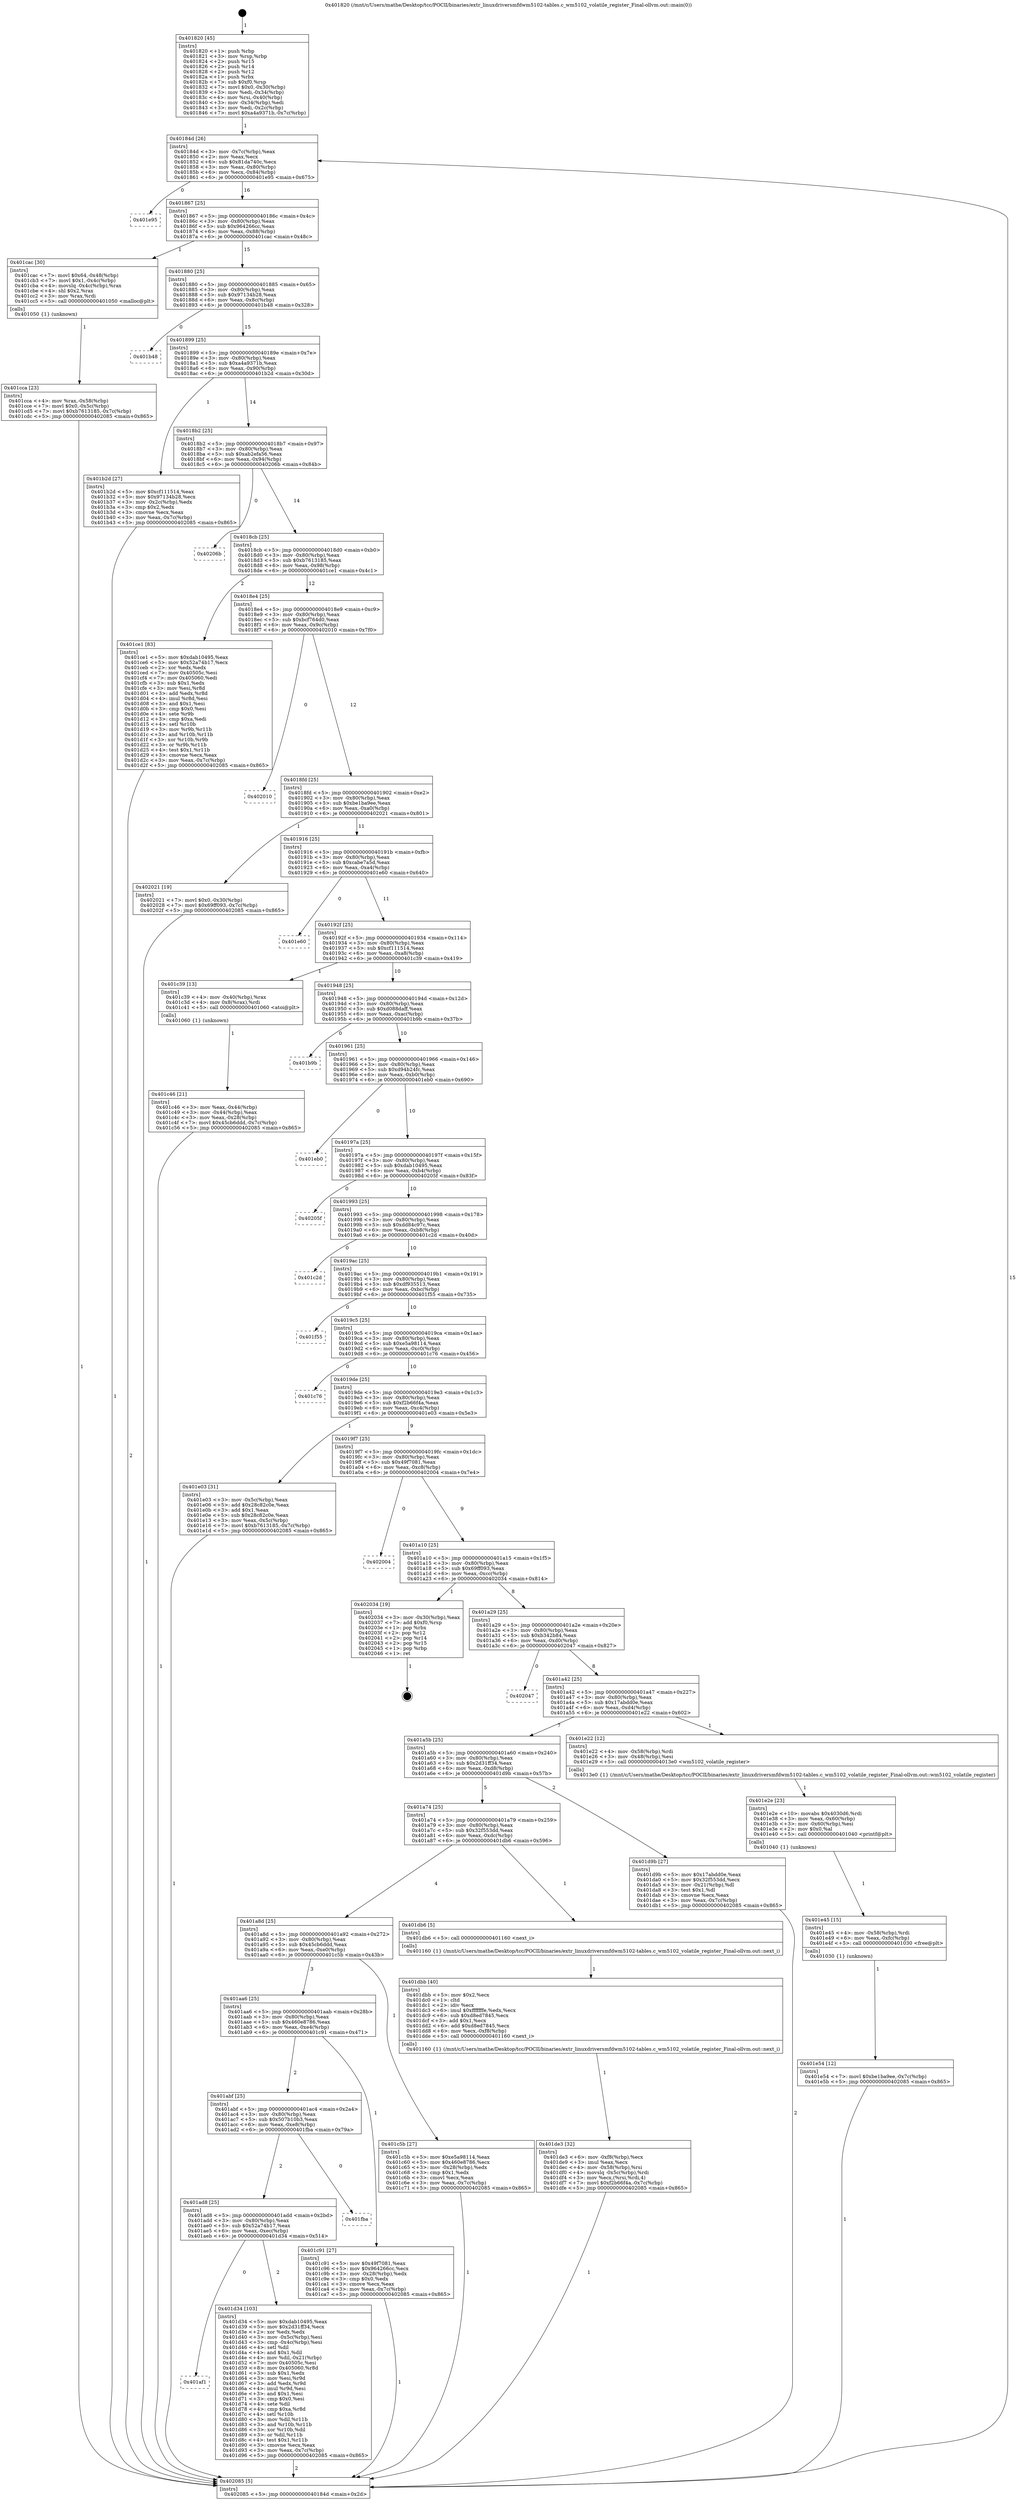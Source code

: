 digraph "0x401820" {
  label = "0x401820 (/mnt/c/Users/mathe/Desktop/tcc/POCII/binaries/extr_linuxdriversmfdwm5102-tables.c_wm5102_volatile_register_Final-ollvm.out::main(0))"
  labelloc = "t"
  node[shape=record]

  Entry [label="",width=0.3,height=0.3,shape=circle,fillcolor=black,style=filled]
  "0x40184d" [label="{
     0x40184d [26]\l
     | [instrs]\l
     &nbsp;&nbsp;0x40184d \<+3\>: mov -0x7c(%rbp),%eax\l
     &nbsp;&nbsp;0x401850 \<+2\>: mov %eax,%ecx\l
     &nbsp;&nbsp;0x401852 \<+6\>: sub $0x81da740c,%ecx\l
     &nbsp;&nbsp;0x401858 \<+3\>: mov %eax,-0x80(%rbp)\l
     &nbsp;&nbsp;0x40185b \<+6\>: mov %ecx,-0x84(%rbp)\l
     &nbsp;&nbsp;0x401861 \<+6\>: je 0000000000401e95 \<main+0x675\>\l
  }"]
  "0x401e95" [label="{
     0x401e95\l
  }", style=dashed]
  "0x401867" [label="{
     0x401867 [25]\l
     | [instrs]\l
     &nbsp;&nbsp;0x401867 \<+5\>: jmp 000000000040186c \<main+0x4c\>\l
     &nbsp;&nbsp;0x40186c \<+3\>: mov -0x80(%rbp),%eax\l
     &nbsp;&nbsp;0x40186f \<+5\>: sub $0x964266cc,%eax\l
     &nbsp;&nbsp;0x401874 \<+6\>: mov %eax,-0x88(%rbp)\l
     &nbsp;&nbsp;0x40187a \<+6\>: je 0000000000401cac \<main+0x48c\>\l
  }"]
  Exit [label="",width=0.3,height=0.3,shape=circle,fillcolor=black,style=filled,peripheries=2]
  "0x401cac" [label="{
     0x401cac [30]\l
     | [instrs]\l
     &nbsp;&nbsp;0x401cac \<+7\>: movl $0x64,-0x48(%rbp)\l
     &nbsp;&nbsp;0x401cb3 \<+7\>: movl $0x1,-0x4c(%rbp)\l
     &nbsp;&nbsp;0x401cba \<+4\>: movslq -0x4c(%rbp),%rax\l
     &nbsp;&nbsp;0x401cbe \<+4\>: shl $0x2,%rax\l
     &nbsp;&nbsp;0x401cc2 \<+3\>: mov %rax,%rdi\l
     &nbsp;&nbsp;0x401cc5 \<+5\>: call 0000000000401050 \<malloc@plt\>\l
     | [calls]\l
     &nbsp;&nbsp;0x401050 \{1\} (unknown)\l
  }"]
  "0x401880" [label="{
     0x401880 [25]\l
     | [instrs]\l
     &nbsp;&nbsp;0x401880 \<+5\>: jmp 0000000000401885 \<main+0x65\>\l
     &nbsp;&nbsp;0x401885 \<+3\>: mov -0x80(%rbp),%eax\l
     &nbsp;&nbsp;0x401888 \<+5\>: sub $0x97134b28,%eax\l
     &nbsp;&nbsp;0x40188d \<+6\>: mov %eax,-0x8c(%rbp)\l
     &nbsp;&nbsp;0x401893 \<+6\>: je 0000000000401b48 \<main+0x328\>\l
  }"]
  "0x401e54" [label="{
     0x401e54 [12]\l
     | [instrs]\l
     &nbsp;&nbsp;0x401e54 \<+7\>: movl $0xbe1ba9ee,-0x7c(%rbp)\l
     &nbsp;&nbsp;0x401e5b \<+5\>: jmp 0000000000402085 \<main+0x865\>\l
  }"]
  "0x401b48" [label="{
     0x401b48\l
  }", style=dashed]
  "0x401899" [label="{
     0x401899 [25]\l
     | [instrs]\l
     &nbsp;&nbsp;0x401899 \<+5\>: jmp 000000000040189e \<main+0x7e\>\l
     &nbsp;&nbsp;0x40189e \<+3\>: mov -0x80(%rbp),%eax\l
     &nbsp;&nbsp;0x4018a1 \<+5\>: sub $0xa4a9371b,%eax\l
     &nbsp;&nbsp;0x4018a6 \<+6\>: mov %eax,-0x90(%rbp)\l
     &nbsp;&nbsp;0x4018ac \<+6\>: je 0000000000401b2d \<main+0x30d\>\l
  }"]
  "0x401e45" [label="{
     0x401e45 [15]\l
     | [instrs]\l
     &nbsp;&nbsp;0x401e45 \<+4\>: mov -0x58(%rbp),%rdi\l
     &nbsp;&nbsp;0x401e49 \<+6\>: mov %eax,-0xfc(%rbp)\l
     &nbsp;&nbsp;0x401e4f \<+5\>: call 0000000000401030 \<free@plt\>\l
     | [calls]\l
     &nbsp;&nbsp;0x401030 \{1\} (unknown)\l
  }"]
  "0x401b2d" [label="{
     0x401b2d [27]\l
     | [instrs]\l
     &nbsp;&nbsp;0x401b2d \<+5\>: mov $0xcf111514,%eax\l
     &nbsp;&nbsp;0x401b32 \<+5\>: mov $0x97134b28,%ecx\l
     &nbsp;&nbsp;0x401b37 \<+3\>: mov -0x2c(%rbp),%edx\l
     &nbsp;&nbsp;0x401b3a \<+3\>: cmp $0x2,%edx\l
     &nbsp;&nbsp;0x401b3d \<+3\>: cmovne %ecx,%eax\l
     &nbsp;&nbsp;0x401b40 \<+3\>: mov %eax,-0x7c(%rbp)\l
     &nbsp;&nbsp;0x401b43 \<+5\>: jmp 0000000000402085 \<main+0x865\>\l
  }"]
  "0x4018b2" [label="{
     0x4018b2 [25]\l
     | [instrs]\l
     &nbsp;&nbsp;0x4018b2 \<+5\>: jmp 00000000004018b7 \<main+0x97\>\l
     &nbsp;&nbsp;0x4018b7 \<+3\>: mov -0x80(%rbp),%eax\l
     &nbsp;&nbsp;0x4018ba \<+5\>: sub $0xab2efa56,%eax\l
     &nbsp;&nbsp;0x4018bf \<+6\>: mov %eax,-0x94(%rbp)\l
     &nbsp;&nbsp;0x4018c5 \<+6\>: je 000000000040206b \<main+0x84b\>\l
  }"]
  "0x402085" [label="{
     0x402085 [5]\l
     | [instrs]\l
     &nbsp;&nbsp;0x402085 \<+5\>: jmp 000000000040184d \<main+0x2d\>\l
  }"]
  "0x401820" [label="{
     0x401820 [45]\l
     | [instrs]\l
     &nbsp;&nbsp;0x401820 \<+1\>: push %rbp\l
     &nbsp;&nbsp;0x401821 \<+3\>: mov %rsp,%rbp\l
     &nbsp;&nbsp;0x401824 \<+2\>: push %r15\l
     &nbsp;&nbsp;0x401826 \<+2\>: push %r14\l
     &nbsp;&nbsp;0x401828 \<+2\>: push %r12\l
     &nbsp;&nbsp;0x40182a \<+1\>: push %rbx\l
     &nbsp;&nbsp;0x40182b \<+7\>: sub $0xf0,%rsp\l
     &nbsp;&nbsp;0x401832 \<+7\>: movl $0x0,-0x30(%rbp)\l
     &nbsp;&nbsp;0x401839 \<+3\>: mov %edi,-0x34(%rbp)\l
     &nbsp;&nbsp;0x40183c \<+4\>: mov %rsi,-0x40(%rbp)\l
     &nbsp;&nbsp;0x401840 \<+3\>: mov -0x34(%rbp),%edi\l
     &nbsp;&nbsp;0x401843 \<+3\>: mov %edi,-0x2c(%rbp)\l
     &nbsp;&nbsp;0x401846 \<+7\>: movl $0xa4a9371b,-0x7c(%rbp)\l
  }"]
  "0x401e2e" [label="{
     0x401e2e [23]\l
     | [instrs]\l
     &nbsp;&nbsp;0x401e2e \<+10\>: movabs $0x4030d6,%rdi\l
     &nbsp;&nbsp;0x401e38 \<+3\>: mov %eax,-0x60(%rbp)\l
     &nbsp;&nbsp;0x401e3b \<+3\>: mov -0x60(%rbp),%esi\l
     &nbsp;&nbsp;0x401e3e \<+2\>: mov $0x0,%al\l
     &nbsp;&nbsp;0x401e40 \<+5\>: call 0000000000401040 \<printf@plt\>\l
     | [calls]\l
     &nbsp;&nbsp;0x401040 \{1\} (unknown)\l
  }"]
  "0x40206b" [label="{
     0x40206b\l
  }", style=dashed]
  "0x4018cb" [label="{
     0x4018cb [25]\l
     | [instrs]\l
     &nbsp;&nbsp;0x4018cb \<+5\>: jmp 00000000004018d0 \<main+0xb0\>\l
     &nbsp;&nbsp;0x4018d0 \<+3\>: mov -0x80(%rbp),%eax\l
     &nbsp;&nbsp;0x4018d3 \<+5\>: sub $0xb7613185,%eax\l
     &nbsp;&nbsp;0x4018d8 \<+6\>: mov %eax,-0x98(%rbp)\l
     &nbsp;&nbsp;0x4018de \<+6\>: je 0000000000401ce1 \<main+0x4c1\>\l
  }"]
  "0x401de3" [label="{
     0x401de3 [32]\l
     | [instrs]\l
     &nbsp;&nbsp;0x401de3 \<+6\>: mov -0xf8(%rbp),%ecx\l
     &nbsp;&nbsp;0x401de9 \<+3\>: imul %eax,%ecx\l
     &nbsp;&nbsp;0x401dec \<+4\>: mov -0x58(%rbp),%rsi\l
     &nbsp;&nbsp;0x401df0 \<+4\>: movslq -0x5c(%rbp),%rdi\l
     &nbsp;&nbsp;0x401df4 \<+3\>: mov %ecx,(%rsi,%rdi,4)\l
     &nbsp;&nbsp;0x401df7 \<+7\>: movl $0xf2b66f4a,-0x7c(%rbp)\l
     &nbsp;&nbsp;0x401dfe \<+5\>: jmp 0000000000402085 \<main+0x865\>\l
  }"]
  "0x401ce1" [label="{
     0x401ce1 [83]\l
     | [instrs]\l
     &nbsp;&nbsp;0x401ce1 \<+5\>: mov $0xdab10495,%eax\l
     &nbsp;&nbsp;0x401ce6 \<+5\>: mov $0x52a74b17,%ecx\l
     &nbsp;&nbsp;0x401ceb \<+2\>: xor %edx,%edx\l
     &nbsp;&nbsp;0x401ced \<+7\>: mov 0x40505c,%esi\l
     &nbsp;&nbsp;0x401cf4 \<+7\>: mov 0x405060,%edi\l
     &nbsp;&nbsp;0x401cfb \<+3\>: sub $0x1,%edx\l
     &nbsp;&nbsp;0x401cfe \<+3\>: mov %esi,%r8d\l
     &nbsp;&nbsp;0x401d01 \<+3\>: add %edx,%r8d\l
     &nbsp;&nbsp;0x401d04 \<+4\>: imul %r8d,%esi\l
     &nbsp;&nbsp;0x401d08 \<+3\>: and $0x1,%esi\l
     &nbsp;&nbsp;0x401d0b \<+3\>: cmp $0x0,%esi\l
     &nbsp;&nbsp;0x401d0e \<+4\>: sete %r9b\l
     &nbsp;&nbsp;0x401d12 \<+3\>: cmp $0xa,%edi\l
     &nbsp;&nbsp;0x401d15 \<+4\>: setl %r10b\l
     &nbsp;&nbsp;0x401d19 \<+3\>: mov %r9b,%r11b\l
     &nbsp;&nbsp;0x401d1c \<+3\>: and %r10b,%r11b\l
     &nbsp;&nbsp;0x401d1f \<+3\>: xor %r10b,%r9b\l
     &nbsp;&nbsp;0x401d22 \<+3\>: or %r9b,%r11b\l
     &nbsp;&nbsp;0x401d25 \<+4\>: test $0x1,%r11b\l
     &nbsp;&nbsp;0x401d29 \<+3\>: cmovne %ecx,%eax\l
     &nbsp;&nbsp;0x401d2c \<+3\>: mov %eax,-0x7c(%rbp)\l
     &nbsp;&nbsp;0x401d2f \<+5\>: jmp 0000000000402085 \<main+0x865\>\l
  }"]
  "0x4018e4" [label="{
     0x4018e4 [25]\l
     | [instrs]\l
     &nbsp;&nbsp;0x4018e4 \<+5\>: jmp 00000000004018e9 \<main+0xc9\>\l
     &nbsp;&nbsp;0x4018e9 \<+3\>: mov -0x80(%rbp),%eax\l
     &nbsp;&nbsp;0x4018ec \<+5\>: sub $0xbcf764d0,%eax\l
     &nbsp;&nbsp;0x4018f1 \<+6\>: mov %eax,-0x9c(%rbp)\l
     &nbsp;&nbsp;0x4018f7 \<+6\>: je 0000000000402010 \<main+0x7f0\>\l
  }"]
  "0x401dbb" [label="{
     0x401dbb [40]\l
     | [instrs]\l
     &nbsp;&nbsp;0x401dbb \<+5\>: mov $0x2,%ecx\l
     &nbsp;&nbsp;0x401dc0 \<+1\>: cltd\l
     &nbsp;&nbsp;0x401dc1 \<+2\>: idiv %ecx\l
     &nbsp;&nbsp;0x401dc3 \<+6\>: imul $0xfffffffe,%edx,%ecx\l
     &nbsp;&nbsp;0x401dc9 \<+6\>: sub $0xd8ed7845,%ecx\l
     &nbsp;&nbsp;0x401dcf \<+3\>: add $0x1,%ecx\l
     &nbsp;&nbsp;0x401dd2 \<+6\>: add $0xd8ed7845,%ecx\l
     &nbsp;&nbsp;0x401dd8 \<+6\>: mov %ecx,-0xf8(%rbp)\l
     &nbsp;&nbsp;0x401dde \<+5\>: call 0000000000401160 \<next_i\>\l
     | [calls]\l
     &nbsp;&nbsp;0x401160 \{1\} (/mnt/c/Users/mathe/Desktop/tcc/POCII/binaries/extr_linuxdriversmfdwm5102-tables.c_wm5102_volatile_register_Final-ollvm.out::next_i)\l
  }"]
  "0x402010" [label="{
     0x402010\l
  }", style=dashed]
  "0x4018fd" [label="{
     0x4018fd [25]\l
     | [instrs]\l
     &nbsp;&nbsp;0x4018fd \<+5\>: jmp 0000000000401902 \<main+0xe2\>\l
     &nbsp;&nbsp;0x401902 \<+3\>: mov -0x80(%rbp),%eax\l
     &nbsp;&nbsp;0x401905 \<+5\>: sub $0xbe1ba9ee,%eax\l
     &nbsp;&nbsp;0x40190a \<+6\>: mov %eax,-0xa0(%rbp)\l
     &nbsp;&nbsp;0x401910 \<+6\>: je 0000000000402021 \<main+0x801\>\l
  }"]
  "0x401af1" [label="{
     0x401af1\l
  }", style=dashed]
  "0x402021" [label="{
     0x402021 [19]\l
     | [instrs]\l
     &nbsp;&nbsp;0x402021 \<+7\>: movl $0x0,-0x30(%rbp)\l
     &nbsp;&nbsp;0x402028 \<+7\>: movl $0x69ff093,-0x7c(%rbp)\l
     &nbsp;&nbsp;0x40202f \<+5\>: jmp 0000000000402085 \<main+0x865\>\l
  }"]
  "0x401916" [label="{
     0x401916 [25]\l
     | [instrs]\l
     &nbsp;&nbsp;0x401916 \<+5\>: jmp 000000000040191b \<main+0xfb\>\l
     &nbsp;&nbsp;0x40191b \<+3\>: mov -0x80(%rbp),%eax\l
     &nbsp;&nbsp;0x40191e \<+5\>: sub $0xcabe7a5d,%eax\l
     &nbsp;&nbsp;0x401923 \<+6\>: mov %eax,-0xa4(%rbp)\l
     &nbsp;&nbsp;0x401929 \<+6\>: je 0000000000401e60 \<main+0x640\>\l
  }"]
  "0x401d34" [label="{
     0x401d34 [103]\l
     | [instrs]\l
     &nbsp;&nbsp;0x401d34 \<+5\>: mov $0xdab10495,%eax\l
     &nbsp;&nbsp;0x401d39 \<+5\>: mov $0x2d31ff34,%ecx\l
     &nbsp;&nbsp;0x401d3e \<+2\>: xor %edx,%edx\l
     &nbsp;&nbsp;0x401d40 \<+3\>: mov -0x5c(%rbp),%esi\l
     &nbsp;&nbsp;0x401d43 \<+3\>: cmp -0x4c(%rbp),%esi\l
     &nbsp;&nbsp;0x401d46 \<+4\>: setl %dil\l
     &nbsp;&nbsp;0x401d4a \<+4\>: and $0x1,%dil\l
     &nbsp;&nbsp;0x401d4e \<+4\>: mov %dil,-0x21(%rbp)\l
     &nbsp;&nbsp;0x401d52 \<+7\>: mov 0x40505c,%esi\l
     &nbsp;&nbsp;0x401d59 \<+8\>: mov 0x405060,%r8d\l
     &nbsp;&nbsp;0x401d61 \<+3\>: sub $0x1,%edx\l
     &nbsp;&nbsp;0x401d64 \<+3\>: mov %esi,%r9d\l
     &nbsp;&nbsp;0x401d67 \<+3\>: add %edx,%r9d\l
     &nbsp;&nbsp;0x401d6a \<+4\>: imul %r9d,%esi\l
     &nbsp;&nbsp;0x401d6e \<+3\>: and $0x1,%esi\l
     &nbsp;&nbsp;0x401d71 \<+3\>: cmp $0x0,%esi\l
     &nbsp;&nbsp;0x401d74 \<+4\>: sete %dil\l
     &nbsp;&nbsp;0x401d78 \<+4\>: cmp $0xa,%r8d\l
     &nbsp;&nbsp;0x401d7c \<+4\>: setl %r10b\l
     &nbsp;&nbsp;0x401d80 \<+3\>: mov %dil,%r11b\l
     &nbsp;&nbsp;0x401d83 \<+3\>: and %r10b,%r11b\l
     &nbsp;&nbsp;0x401d86 \<+3\>: xor %r10b,%dil\l
     &nbsp;&nbsp;0x401d89 \<+3\>: or %dil,%r11b\l
     &nbsp;&nbsp;0x401d8c \<+4\>: test $0x1,%r11b\l
     &nbsp;&nbsp;0x401d90 \<+3\>: cmovne %ecx,%eax\l
     &nbsp;&nbsp;0x401d93 \<+3\>: mov %eax,-0x7c(%rbp)\l
     &nbsp;&nbsp;0x401d96 \<+5\>: jmp 0000000000402085 \<main+0x865\>\l
  }"]
  "0x401e60" [label="{
     0x401e60\l
  }", style=dashed]
  "0x40192f" [label="{
     0x40192f [25]\l
     | [instrs]\l
     &nbsp;&nbsp;0x40192f \<+5\>: jmp 0000000000401934 \<main+0x114\>\l
     &nbsp;&nbsp;0x401934 \<+3\>: mov -0x80(%rbp),%eax\l
     &nbsp;&nbsp;0x401937 \<+5\>: sub $0xcf111514,%eax\l
     &nbsp;&nbsp;0x40193c \<+6\>: mov %eax,-0xa8(%rbp)\l
     &nbsp;&nbsp;0x401942 \<+6\>: je 0000000000401c39 \<main+0x419\>\l
  }"]
  "0x401ad8" [label="{
     0x401ad8 [25]\l
     | [instrs]\l
     &nbsp;&nbsp;0x401ad8 \<+5\>: jmp 0000000000401add \<main+0x2bd\>\l
     &nbsp;&nbsp;0x401add \<+3\>: mov -0x80(%rbp),%eax\l
     &nbsp;&nbsp;0x401ae0 \<+5\>: sub $0x52a74b17,%eax\l
     &nbsp;&nbsp;0x401ae5 \<+6\>: mov %eax,-0xec(%rbp)\l
     &nbsp;&nbsp;0x401aeb \<+6\>: je 0000000000401d34 \<main+0x514\>\l
  }"]
  "0x401c39" [label="{
     0x401c39 [13]\l
     | [instrs]\l
     &nbsp;&nbsp;0x401c39 \<+4\>: mov -0x40(%rbp),%rax\l
     &nbsp;&nbsp;0x401c3d \<+4\>: mov 0x8(%rax),%rdi\l
     &nbsp;&nbsp;0x401c41 \<+5\>: call 0000000000401060 \<atoi@plt\>\l
     | [calls]\l
     &nbsp;&nbsp;0x401060 \{1\} (unknown)\l
  }"]
  "0x401948" [label="{
     0x401948 [25]\l
     | [instrs]\l
     &nbsp;&nbsp;0x401948 \<+5\>: jmp 000000000040194d \<main+0x12d\>\l
     &nbsp;&nbsp;0x40194d \<+3\>: mov -0x80(%rbp),%eax\l
     &nbsp;&nbsp;0x401950 \<+5\>: sub $0xd088daff,%eax\l
     &nbsp;&nbsp;0x401955 \<+6\>: mov %eax,-0xac(%rbp)\l
     &nbsp;&nbsp;0x40195b \<+6\>: je 0000000000401b9b \<main+0x37b\>\l
  }"]
  "0x401c46" [label="{
     0x401c46 [21]\l
     | [instrs]\l
     &nbsp;&nbsp;0x401c46 \<+3\>: mov %eax,-0x44(%rbp)\l
     &nbsp;&nbsp;0x401c49 \<+3\>: mov -0x44(%rbp),%eax\l
     &nbsp;&nbsp;0x401c4c \<+3\>: mov %eax,-0x28(%rbp)\l
     &nbsp;&nbsp;0x401c4f \<+7\>: movl $0x45cb6ddd,-0x7c(%rbp)\l
     &nbsp;&nbsp;0x401c56 \<+5\>: jmp 0000000000402085 \<main+0x865\>\l
  }"]
  "0x401fba" [label="{
     0x401fba\l
  }", style=dashed]
  "0x401b9b" [label="{
     0x401b9b\l
  }", style=dashed]
  "0x401961" [label="{
     0x401961 [25]\l
     | [instrs]\l
     &nbsp;&nbsp;0x401961 \<+5\>: jmp 0000000000401966 \<main+0x146\>\l
     &nbsp;&nbsp;0x401966 \<+3\>: mov -0x80(%rbp),%eax\l
     &nbsp;&nbsp;0x401969 \<+5\>: sub $0xd94b24fc,%eax\l
     &nbsp;&nbsp;0x40196e \<+6\>: mov %eax,-0xb0(%rbp)\l
     &nbsp;&nbsp;0x401974 \<+6\>: je 0000000000401eb0 \<main+0x690\>\l
  }"]
  "0x401cca" [label="{
     0x401cca [23]\l
     | [instrs]\l
     &nbsp;&nbsp;0x401cca \<+4\>: mov %rax,-0x58(%rbp)\l
     &nbsp;&nbsp;0x401cce \<+7\>: movl $0x0,-0x5c(%rbp)\l
     &nbsp;&nbsp;0x401cd5 \<+7\>: movl $0xb7613185,-0x7c(%rbp)\l
     &nbsp;&nbsp;0x401cdc \<+5\>: jmp 0000000000402085 \<main+0x865\>\l
  }"]
  "0x401eb0" [label="{
     0x401eb0\l
  }", style=dashed]
  "0x40197a" [label="{
     0x40197a [25]\l
     | [instrs]\l
     &nbsp;&nbsp;0x40197a \<+5\>: jmp 000000000040197f \<main+0x15f\>\l
     &nbsp;&nbsp;0x40197f \<+3\>: mov -0x80(%rbp),%eax\l
     &nbsp;&nbsp;0x401982 \<+5\>: sub $0xdab10495,%eax\l
     &nbsp;&nbsp;0x401987 \<+6\>: mov %eax,-0xb4(%rbp)\l
     &nbsp;&nbsp;0x40198d \<+6\>: je 000000000040205f \<main+0x83f\>\l
  }"]
  "0x401abf" [label="{
     0x401abf [25]\l
     | [instrs]\l
     &nbsp;&nbsp;0x401abf \<+5\>: jmp 0000000000401ac4 \<main+0x2a4\>\l
     &nbsp;&nbsp;0x401ac4 \<+3\>: mov -0x80(%rbp),%eax\l
     &nbsp;&nbsp;0x401ac7 \<+5\>: sub $0x507b10b3,%eax\l
     &nbsp;&nbsp;0x401acc \<+6\>: mov %eax,-0xe8(%rbp)\l
     &nbsp;&nbsp;0x401ad2 \<+6\>: je 0000000000401fba \<main+0x79a\>\l
  }"]
  "0x40205f" [label="{
     0x40205f\l
  }", style=dashed]
  "0x401993" [label="{
     0x401993 [25]\l
     | [instrs]\l
     &nbsp;&nbsp;0x401993 \<+5\>: jmp 0000000000401998 \<main+0x178\>\l
     &nbsp;&nbsp;0x401998 \<+3\>: mov -0x80(%rbp),%eax\l
     &nbsp;&nbsp;0x40199b \<+5\>: sub $0xdd84c97c,%eax\l
     &nbsp;&nbsp;0x4019a0 \<+6\>: mov %eax,-0xb8(%rbp)\l
     &nbsp;&nbsp;0x4019a6 \<+6\>: je 0000000000401c2d \<main+0x40d\>\l
  }"]
  "0x401c91" [label="{
     0x401c91 [27]\l
     | [instrs]\l
     &nbsp;&nbsp;0x401c91 \<+5\>: mov $0x49f7081,%eax\l
     &nbsp;&nbsp;0x401c96 \<+5\>: mov $0x964266cc,%ecx\l
     &nbsp;&nbsp;0x401c9b \<+3\>: mov -0x28(%rbp),%edx\l
     &nbsp;&nbsp;0x401c9e \<+3\>: cmp $0x0,%edx\l
     &nbsp;&nbsp;0x401ca1 \<+3\>: cmove %ecx,%eax\l
     &nbsp;&nbsp;0x401ca4 \<+3\>: mov %eax,-0x7c(%rbp)\l
     &nbsp;&nbsp;0x401ca7 \<+5\>: jmp 0000000000402085 \<main+0x865\>\l
  }"]
  "0x401c2d" [label="{
     0x401c2d\l
  }", style=dashed]
  "0x4019ac" [label="{
     0x4019ac [25]\l
     | [instrs]\l
     &nbsp;&nbsp;0x4019ac \<+5\>: jmp 00000000004019b1 \<main+0x191\>\l
     &nbsp;&nbsp;0x4019b1 \<+3\>: mov -0x80(%rbp),%eax\l
     &nbsp;&nbsp;0x4019b4 \<+5\>: sub $0xdf935513,%eax\l
     &nbsp;&nbsp;0x4019b9 \<+6\>: mov %eax,-0xbc(%rbp)\l
     &nbsp;&nbsp;0x4019bf \<+6\>: je 0000000000401f55 \<main+0x735\>\l
  }"]
  "0x401aa6" [label="{
     0x401aa6 [25]\l
     | [instrs]\l
     &nbsp;&nbsp;0x401aa6 \<+5\>: jmp 0000000000401aab \<main+0x28b\>\l
     &nbsp;&nbsp;0x401aab \<+3\>: mov -0x80(%rbp),%eax\l
     &nbsp;&nbsp;0x401aae \<+5\>: sub $0x460e8786,%eax\l
     &nbsp;&nbsp;0x401ab3 \<+6\>: mov %eax,-0xe4(%rbp)\l
     &nbsp;&nbsp;0x401ab9 \<+6\>: je 0000000000401c91 \<main+0x471\>\l
  }"]
  "0x401f55" [label="{
     0x401f55\l
  }", style=dashed]
  "0x4019c5" [label="{
     0x4019c5 [25]\l
     | [instrs]\l
     &nbsp;&nbsp;0x4019c5 \<+5\>: jmp 00000000004019ca \<main+0x1aa\>\l
     &nbsp;&nbsp;0x4019ca \<+3\>: mov -0x80(%rbp),%eax\l
     &nbsp;&nbsp;0x4019cd \<+5\>: sub $0xe5a98114,%eax\l
     &nbsp;&nbsp;0x4019d2 \<+6\>: mov %eax,-0xc0(%rbp)\l
     &nbsp;&nbsp;0x4019d8 \<+6\>: je 0000000000401c76 \<main+0x456\>\l
  }"]
  "0x401c5b" [label="{
     0x401c5b [27]\l
     | [instrs]\l
     &nbsp;&nbsp;0x401c5b \<+5\>: mov $0xe5a98114,%eax\l
     &nbsp;&nbsp;0x401c60 \<+5\>: mov $0x460e8786,%ecx\l
     &nbsp;&nbsp;0x401c65 \<+3\>: mov -0x28(%rbp),%edx\l
     &nbsp;&nbsp;0x401c68 \<+3\>: cmp $0x1,%edx\l
     &nbsp;&nbsp;0x401c6b \<+3\>: cmovl %ecx,%eax\l
     &nbsp;&nbsp;0x401c6e \<+3\>: mov %eax,-0x7c(%rbp)\l
     &nbsp;&nbsp;0x401c71 \<+5\>: jmp 0000000000402085 \<main+0x865\>\l
  }"]
  "0x401c76" [label="{
     0x401c76\l
  }", style=dashed]
  "0x4019de" [label="{
     0x4019de [25]\l
     | [instrs]\l
     &nbsp;&nbsp;0x4019de \<+5\>: jmp 00000000004019e3 \<main+0x1c3\>\l
     &nbsp;&nbsp;0x4019e3 \<+3\>: mov -0x80(%rbp),%eax\l
     &nbsp;&nbsp;0x4019e6 \<+5\>: sub $0xf2b66f4a,%eax\l
     &nbsp;&nbsp;0x4019eb \<+6\>: mov %eax,-0xc4(%rbp)\l
     &nbsp;&nbsp;0x4019f1 \<+6\>: je 0000000000401e03 \<main+0x5e3\>\l
  }"]
  "0x401a8d" [label="{
     0x401a8d [25]\l
     | [instrs]\l
     &nbsp;&nbsp;0x401a8d \<+5\>: jmp 0000000000401a92 \<main+0x272\>\l
     &nbsp;&nbsp;0x401a92 \<+3\>: mov -0x80(%rbp),%eax\l
     &nbsp;&nbsp;0x401a95 \<+5\>: sub $0x45cb6ddd,%eax\l
     &nbsp;&nbsp;0x401a9a \<+6\>: mov %eax,-0xe0(%rbp)\l
     &nbsp;&nbsp;0x401aa0 \<+6\>: je 0000000000401c5b \<main+0x43b\>\l
  }"]
  "0x401e03" [label="{
     0x401e03 [31]\l
     | [instrs]\l
     &nbsp;&nbsp;0x401e03 \<+3\>: mov -0x5c(%rbp),%eax\l
     &nbsp;&nbsp;0x401e06 \<+5\>: add $0x28c82c0e,%eax\l
     &nbsp;&nbsp;0x401e0b \<+3\>: add $0x1,%eax\l
     &nbsp;&nbsp;0x401e0e \<+5\>: sub $0x28c82c0e,%eax\l
     &nbsp;&nbsp;0x401e13 \<+3\>: mov %eax,-0x5c(%rbp)\l
     &nbsp;&nbsp;0x401e16 \<+7\>: movl $0xb7613185,-0x7c(%rbp)\l
     &nbsp;&nbsp;0x401e1d \<+5\>: jmp 0000000000402085 \<main+0x865\>\l
  }"]
  "0x4019f7" [label="{
     0x4019f7 [25]\l
     | [instrs]\l
     &nbsp;&nbsp;0x4019f7 \<+5\>: jmp 00000000004019fc \<main+0x1dc\>\l
     &nbsp;&nbsp;0x4019fc \<+3\>: mov -0x80(%rbp),%eax\l
     &nbsp;&nbsp;0x4019ff \<+5\>: sub $0x49f7081,%eax\l
     &nbsp;&nbsp;0x401a04 \<+6\>: mov %eax,-0xc8(%rbp)\l
     &nbsp;&nbsp;0x401a0a \<+6\>: je 0000000000402004 \<main+0x7e4\>\l
  }"]
  "0x401db6" [label="{
     0x401db6 [5]\l
     | [instrs]\l
     &nbsp;&nbsp;0x401db6 \<+5\>: call 0000000000401160 \<next_i\>\l
     | [calls]\l
     &nbsp;&nbsp;0x401160 \{1\} (/mnt/c/Users/mathe/Desktop/tcc/POCII/binaries/extr_linuxdriversmfdwm5102-tables.c_wm5102_volatile_register_Final-ollvm.out::next_i)\l
  }"]
  "0x402004" [label="{
     0x402004\l
  }", style=dashed]
  "0x401a10" [label="{
     0x401a10 [25]\l
     | [instrs]\l
     &nbsp;&nbsp;0x401a10 \<+5\>: jmp 0000000000401a15 \<main+0x1f5\>\l
     &nbsp;&nbsp;0x401a15 \<+3\>: mov -0x80(%rbp),%eax\l
     &nbsp;&nbsp;0x401a18 \<+5\>: sub $0x69ff093,%eax\l
     &nbsp;&nbsp;0x401a1d \<+6\>: mov %eax,-0xcc(%rbp)\l
     &nbsp;&nbsp;0x401a23 \<+6\>: je 0000000000402034 \<main+0x814\>\l
  }"]
  "0x401a74" [label="{
     0x401a74 [25]\l
     | [instrs]\l
     &nbsp;&nbsp;0x401a74 \<+5\>: jmp 0000000000401a79 \<main+0x259\>\l
     &nbsp;&nbsp;0x401a79 \<+3\>: mov -0x80(%rbp),%eax\l
     &nbsp;&nbsp;0x401a7c \<+5\>: sub $0x32f553dd,%eax\l
     &nbsp;&nbsp;0x401a81 \<+6\>: mov %eax,-0xdc(%rbp)\l
     &nbsp;&nbsp;0x401a87 \<+6\>: je 0000000000401db6 \<main+0x596\>\l
  }"]
  "0x402034" [label="{
     0x402034 [19]\l
     | [instrs]\l
     &nbsp;&nbsp;0x402034 \<+3\>: mov -0x30(%rbp),%eax\l
     &nbsp;&nbsp;0x402037 \<+7\>: add $0xf0,%rsp\l
     &nbsp;&nbsp;0x40203e \<+1\>: pop %rbx\l
     &nbsp;&nbsp;0x40203f \<+2\>: pop %r12\l
     &nbsp;&nbsp;0x402041 \<+2\>: pop %r14\l
     &nbsp;&nbsp;0x402043 \<+2\>: pop %r15\l
     &nbsp;&nbsp;0x402045 \<+1\>: pop %rbp\l
     &nbsp;&nbsp;0x402046 \<+1\>: ret\l
  }"]
  "0x401a29" [label="{
     0x401a29 [25]\l
     | [instrs]\l
     &nbsp;&nbsp;0x401a29 \<+5\>: jmp 0000000000401a2e \<main+0x20e\>\l
     &nbsp;&nbsp;0x401a2e \<+3\>: mov -0x80(%rbp),%eax\l
     &nbsp;&nbsp;0x401a31 \<+5\>: sub $0xb342b84,%eax\l
     &nbsp;&nbsp;0x401a36 \<+6\>: mov %eax,-0xd0(%rbp)\l
     &nbsp;&nbsp;0x401a3c \<+6\>: je 0000000000402047 \<main+0x827\>\l
  }"]
  "0x401d9b" [label="{
     0x401d9b [27]\l
     | [instrs]\l
     &nbsp;&nbsp;0x401d9b \<+5\>: mov $0x17abdd0e,%eax\l
     &nbsp;&nbsp;0x401da0 \<+5\>: mov $0x32f553dd,%ecx\l
     &nbsp;&nbsp;0x401da5 \<+3\>: mov -0x21(%rbp),%dl\l
     &nbsp;&nbsp;0x401da8 \<+3\>: test $0x1,%dl\l
     &nbsp;&nbsp;0x401dab \<+3\>: cmovne %ecx,%eax\l
     &nbsp;&nbsp;0x401dae \<+3\>: mov %eax,-0x7c(%rbp)\l
     &nbsp;&nbsp;0x401db1 \<+5\>: jmp 0000000000402085 \<main+0x865\>\l
  }"]
  "0x402047" [label="{
     0x402047\l
  }", style=dashed]
  "0x401a42" [label="{
     0x401a42 [25]\l
     | [instrs]\l
     &nbsp;&nbsp;0x401a42 \<+5\>: jmp 0000000000401a47 \<main+0x227\>\l
     &nbsp;&nbsp;0x401a47 \<+3\>: mov -0x80(%rbp),%eax\l
     &nbsp;&nbsp;0x401a4a \<+5\>: sub $0x17abdd0e,%eax\l
     &nbsp;&nbsp;0x401a4f \<+6\>: mov %eax,-0xd4(%rbp)\l
     &nbsp;&nbsp;0x401a55 \<+6\>: je 0000000000401e22 \<main+0x602\>\l
  }"]
  "0x401a5b" [label="{
     0x401a5b [25]\l
     | [instrs]\l
     &nbsp;&nbsp;0x401a5b \<+5\>: jmp 0000000000401a60 \<main+0x240\>\l
     &nbsp;&nbsp;0x401a60 \<+3\>: mov -0x80(%rbp),%eax\l
     &nbsp;&nbsp;0x401a63 \<+5\>: sub $0x2d31ff34,%eax\l
     &nbsp;&nbsp;0x401a68 \<+6\>: mov %eax,-0xd8(%rbp)\l
     &nbsp;&nbsp;0x401a6e \<+6\>: je 0000000000401d9b \<main+0x57b\>\l
  }"]
  "0x401e22" [label="{
     0x401e22 [12]\l
     | [instrs]\l
     &nbsp;&nbsp;0x401e22 \<+4\>: mov -0x58(%rbp),%rdi\l
     &nbsp;&nbsp;0x401e26 \<+3\>: mov -0x48(%rbp),%esi\l
     &nbsp;&nbsp;0x401e29 \<+5\>: call 00000000004013e0 \<wm5102_volatile_register\>\l
     | [calls]\l
     &nbsp;&nbsp;0x4013e0 \{1\} (/mnt/c/Users/mathe/Desktop/tcc/POCII/binaries/extr_linuxdriversmfdwm5102-tables.c_wm5102_volatile_register_Final-ollvm.out::wm5102_volatile_register)\l
  }"]
  Entry -> "0x401820" [label=" 1"]
  "0x40184d" -> "0x401e95" [label=" 0"]
  "0x40184d" -> "0x401867" [label=" 16"]
  "0x402034" -> Exit [label=" 1"]
  "0x401867" -> "0x401cac" [label=" 1"]
  "0x401867" -> "0x401880" [label=" 15"]
  "0x402021" -> "0x402085" [label=" 1"]
  "0x401880" -> "0x401b48" [label=" 0"]
  "0x401880" -> "0x401899" [label=" 15"]
  "0x401e54" -> "0x402085" [label=" 1"]
  "0x401899" -> "0x401b2d" [label=" 1"]
  "0x401899" -> "0x4018b2" [label=" 14"]
  "0x401b2d" -> "0x402085" [label=" 1"]
  "0x401820" -> "0x40184d" [label=" 1"]
  "0x402085" -> "0x40184d" [label=" 15"]
  "0x401e45" -> "0x401e54" [label=" 1"]
  "0x4018b2" -> "0x40206b" [label=" 0"]
  "0x4018b2" -> "0x4018cb" [label=" 14"]
  "0x401e2e" -> "0x401e45" [label=" 1"]
  "0x4018cb" -> "0x401ce1" [label=" 2"]
  "0x4018cb" -> "0x4018e4" [label=" 12"]
  "0x401e22" -> "0x401e2e" [label=" 1"]
  "0x4018e4" -> "0x402010" [label=" 0"]
  "0x4018e4" -> "0x4018fd" [label=" 12"]
  "0x401e03" -> "0x402085" [label=" 1"]
  "0x4018fd" -> "0x402021" [label=" 1"]
  "0x4018fd" -> "0x401916" [label=" 11"]
  "0x401de3" -> "0x402085" [label=" 1"]
  "0x401916" -> "0x401e60" [label=" 0"]
  "0x401916" -> "0x40192f" [label=" 11"]
  "0x401dbb" -> "0x401de3" [label=" 1"]
  "0x40192f" -> "0x401c39" [label=" 1"]
  "0x40192f" -> "0x401948" [label=" 10"]
  "0x401c39" -> "0x401c46" [label=" 1"]
  "0x401c46" -> "0x402085" [label=" 1"]
  "0x401d9b" -> "0x402085" [label=" 2"]
  "0x401948" -> "0x401b9b" [label=" 0"]
  "0x401948" -> "0x401961" [label=" 10"]
  "0x401d34" -> "0x402085" [label=" 2"]
  "0x401961" -> "0x401eb0" [label=" 0"]
  "0x401961" -> "0x40197a" [label=" 10"]
  "0x401ad8" -> "0x401d34" [label=" 2"]
  "0x40197a" -> "0x40205f" [label=" 0"]
  "0x40197a" -> "0x401993" [label=" 10"]
  "0x401db6" -> "0x401dbb" [label=" 1"]
  "0x401993" -> "0x401c2d" [label=" 0"]
  "0x401993" -> "0x4019ac" [label=" 10"]
  "0x401abf" -> "0x401ad8" [label=" 2"]
  "0x4019ac" -> "0x401f55" [label=" 0"]
  "0x4019ac" -> "0x4019c5" [label=" 10"]
  "0x401ad8" -> "0x401af1" [label=" 0"]
  "0x4019c5" -> "0x401c76" [label=" 0"]
  "0x4019c5" -> "0x4019de" [label=" 10"]
  "0x401ce1" -> "0x402085" [label=" 2"]
  "0x4019de" -> "0x401e03" [label=" 1"]
  "0x4019de" -> "0x4019f7" [label=" 9"]
  "0x401cac" -> "0x401cca" [label=" 1"]
  "0x4019f7" -> "0x402004" [label=" 0"]
  "0x4019f7" -> "0x401a10" [label=" 9"]
  "0x401c91" -> "0x402085" [label=" 1"]
  "0x401a10" -> "0x402034" [label=" 1"]
  "0x401a10" -> "0x401a29" [label=" 8"]
  "0x401aa6" -> "0x401c91" [label=" 1"]
  "0x401a29" -> "0x402047" [label=" 0"]
  "0x401a29" -> "0x401a42" [label=" 8"]
  "0x401abf" -> "0x401fba" [label=" 0"]
  "0x401a42" -> "0x401e22" [label=" 1"]
  "0x401a42" -> "0x401a5b" [label=" 7"]
  "0x401c5b" -> "0x402085" [label=" 1"]
  "0x401a5b" -> "0x401d9b" [label=" 2"]
  "0x401a5b" -> "0x401a74" [label=" 5"]
  "0x401aa6" -> "0x401abf" [label=" 2"]
  "0x401a74" -> "0x401db6" [label=" 1"]
  "0x401a74" -> "0x401a8d" [label=" 4"]
  "0x401cca" -> "0x402085" [label=" 1"]
  "0x401a8d" -> "0x401c5b" [label=" 1"]
  "0x401a8d" -> "0x401aa6" [label=" 3"]
}
